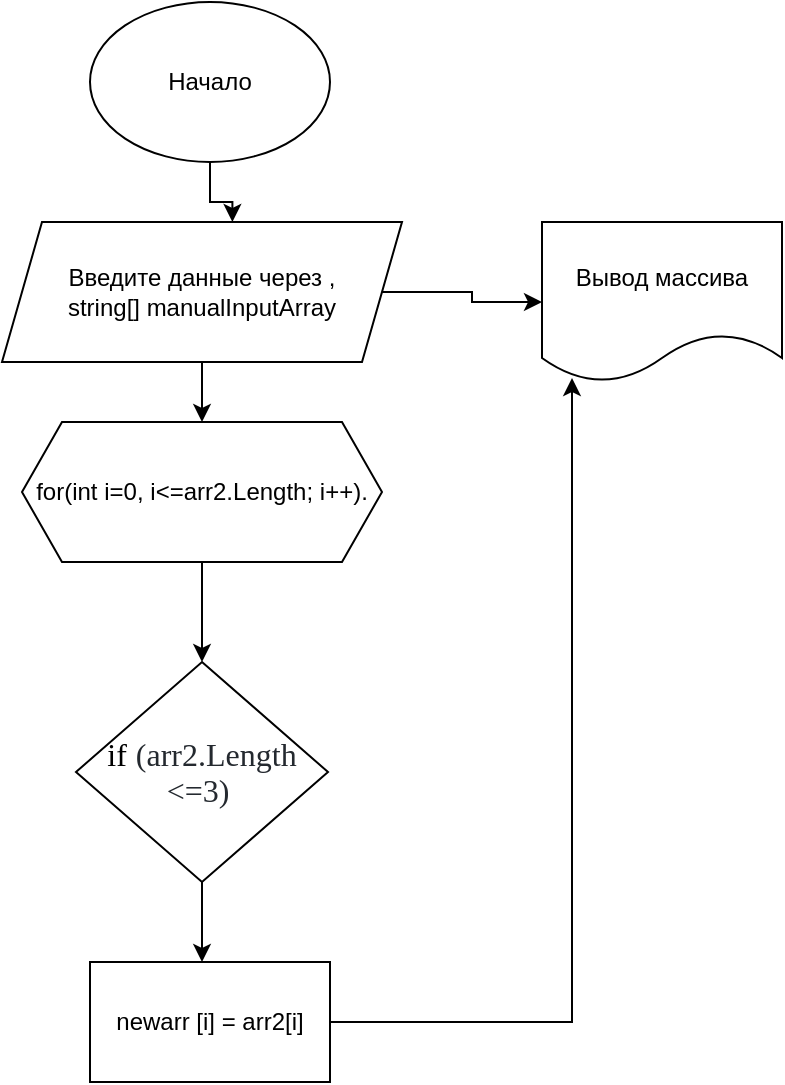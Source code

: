 <mxfile version="20.3.0" type="device"><diagram id="6ElNqqdTCRgTk1fCsA-P" name="Страница 1"><mxGraphModel dx="868" dy="553" grid="1" gridSize="10" guides="1" tooltips="1" connect="1" arrows="1" fold="1" page="1" pageScale="1" pageWidth="827" pageHeight="1169" math="0" shadow="0"><root><mxCell id="0"/><mxCell id="1" parent="0"/><mxCell id="O0G2zagFJGJqKG8frO_Y-20" style="edgeStyle=orthogonalEdgeStyle;rounded=0;orthogonalLoop=1;jettySize=auto;html=1;entryX=0.576;entryY=0;entryDx=0;entryDy=0;entryPerimeter=0;" edge="1" parent="1" source="O0G2zagFJGJqKG8frO_Y-1" target="O0G2zagFJGJqKG8frO_Y-2"><mxGeometry relative="1" as="geometry"/></mxCell><mxCell id="O0G2zagFJGJqKG8frO_Y-1" value="Начало" style="ellipse;whiteSpace=wrap;html=1;" vertex="1" parent="1"><mxGeometry x="354" width="120" height="80" as="geometry"/></mxCell><mxCell id="O0G2zagFJGJqKG8frO_Y-15" style="edgeStyle=orthogonalEdgeStyle;rounded=0;orthogonalLoop=1;jettySize=auto;html=1;entryX=0.5;entryY=0;entryDx=0;entryDy=0;" edge="1" parent="1" source="O0G2zagFJGJqKG8frO_Y-2" target="O0G2zagFJGJqKG8frO_Y-4"><mxGeometry relative="1" as="geometry"/></mxCell><mxCell id="O0G2zagFJGJqKG8frO_Y-22" value="" style="edgeStyle=orthogonalEdgeStyle;rounded=0;orthogonalLoop=1;jettySize=auto;html=1;" edge="1" parent="1" source="O0G2zagFJGJqKG8frO_Y-2" target="O0G2zagFJGJqKG8frO_Y-21"><mxGeometry relative="1" as="geometry"/></mxCell><mxCell id="O0G2zagFJGJqKG8frO_Y-2" value="Введите данные через ,&lt;br&gt;string[] manualInputArray" style="shape=parallelogram;perimeter=parallelogramPerimeter;whiteSpace=wrap;html=1;fixedSize=1;" vertex="1" parent="1"><mxGeometry x="310" y="110" width="200" height="70" as="geometry"/></mxCell><mxCell id="O0G2zagFJGJqKG8frO_Y-11" style="edgeStyle=orthogonalEdgeStyle;rounded=0;orthogonalLoop=1;jettySize=auto;html=1;entryX=0.5;entryY=0;entryDx=0;entryDy=0;" edge="1" parent="1" source="O0G2zagFJGJqKG8frO_Y-4" target="O0G2zagFJGJqKG8frO_Y-5"><mxGeometry relative="1" as="geometry"/></mxCell><mxCell id="O0G2zagFJGJqKG8frO_Y-4" value="for(&lt;span lang=&quot;EN-US&quot;&gt;int&lt;/span&gt;&lt;span lang=&quot;EN-US&quot;&gt;&amp;nbsp;&lt;/span&gt;&lt;span lang=&quot;EN-US&quot;&gt;i&lt;/span&gt;=0,&amp;nbsp;&lt;span lang=&quot;EN-US&quot;&gt;i&lt;/span&gt;&amp;lt;=&lt;span lang=&quot;EN-US&quot;&gt;arr&lt;/span&gt;2.&lt;span lang=&quot;EN-US&quot;&gt;Length&lt;/span&gt;;&amp;nbsp;&lt;span lang=&quot;EN-US&quot;&gt;i&lt;/span&gt;++)." style="shape=hexagon;perimeter=hexagonPerimeter2;whiteSpace=wrap;html=1;fixedSize=1;" vertex="1" parent="1"><mxGeometry x="320" y="210" width="180" height="70" as="geometry"/></mxCell><mxCell id="O0G2zagFJGJqKG8frO_Y-16" style="edgeStyle=orthogonalEdgeStyle;rounded=0;orthogonalLoop=1;jettySize=auto;html=1;entryX=0.5;entryY=0;entryDx=0;entryDy=0;" edge="1" parent="1" source="O0G2zagFJGJqKG8frO_Y-5"><mxGeometry relative="1" as="geometry"><mxPoint x="410" y="480" as="targetPoint"/></mxGeometry></mxCell><mxCell id="O0G2zagFJGJqKG8frO_Y-5" value="&lt;span style=&quot;font-size:12.0pt;line-height:&lt;br/&gt;107%;font-family:&amp;quot;Times New Roman&amp;quot;,serif;mso-fareast-font-family:&amp;quot;Times New Roman&amp;quot;;&lt;br/&gt;color:#24292F;mso-ansi-language:EN-US;mso-fareast-language:RU;mso-bidi-language:&lt;br/&gt;AR-SA&quot; lang=&quot;EN-US&quot;&gt;if&lt;/span&gt;&lt;span style=&quot;font-size:12.0pt;line-height:107%;&lt;br/&gt;font-family:&amp;quot;Times New Roman&amp;quot;,serif;mso-fareast-font-family:&amp;quot;Times New Roman&amp;quot;;&lt;br/&gt;color:#24292F;mso-ansi-language:RU;mso-fareast-language:RU;mso-bidi-language:&lt;br/&gt;AR-SA&quot; lang=&quot;EN-US&quot;&gt; &lt;/span&gt;&lt;span style=&quot;font-size:12.0pt;line-height:107%;font-family:&amp;quot;Times New Roman&amp;quot;,serif;&lt;br/&gt;mso-fareast-font-family:&amp;quot;Times New Roman&amp;quot;;color:#24292F;mso-ansi-language:RU;&lt;br/&gt;mso-fareast-language:RU;mso-bidi-language:AR-SA&quot;&gt;(&lt;/span&gt;&lt;span style=&quot;font-size:12.0pt;line-height:107%;font-family:&amp;quot;Times New Roman&amp;quot;,serif;&lt;br/&gt;mso-fareast-font-family:&amp;quot;Times New Roman&amp;quot;;color:#24292F;mso-ansi-language:EN-US;&lt;br/&gt;mso-fareast-language:RU;mso-bidi-language:AR-SA&quot; lang=&quot;EN-US&quot;&gt;arr&lt;/span&gt;&lt;span style=&quot;font-size:12.0pt;line-height:107%;font-family:&amp;quot;Times New Roman&amp;quot;,serif;&lt;br/&gt;mso-fareast-font-family:&amp;quot;Times New Roman&amp;quot;;color:#24292F;mso-ansi-language:RU;&lt;br/&gt;mso-fareast-language:RU;mso-bidi-language:AR-SA&quot;&gt;2.&lt;/span&gt;&lt;span style=&quot;font-size:12.0pt;line-height:107%;font-family:&amp;quot;Times New Roman&amp;quot;,serif;&lt;br/&gt;mso-fareast-font-family:&amp;quot;Times New Roman&amp;quot;;color:#24292F;mso-ansi-language:EN-US;&lt;br/&gt;mso-fareast-language:RU;mso-bidi-language:AR-SA&quot; lang=&quot;EN-US&quot;&gt;Length&lt;/span&gt;&lt;span style=&quot;font-size:12.0pt;line-height:107%;font-family:&amp;quot;Times New Roman&amp;quot;,serif;&lt;br/&gt;mso-fareast-font-family:&amp;quot;Times New Roman&amp;quot;;color:#24292F;mso-ansi-language:RU;&lt;br/&gt;mso-fareast-language:RU;mso-bidi-language:AR-SA&quot;&gt; &amp;lt;=3)&amp;nbsp;&lt;/span&gt;" style="rhombus;whiteSpace=wrap;html=1;" vertex="1" parent="1"><mxGeometry x="347" y="330" width="126" height="110" as="geometry"/></mxCell><mxCell id="O0G2zagFJGJqKG8frO_Y-18" style="edgeStyle=orthogonalEdgeStyle;rounded=0;orthogonalLoop=1;jettySize=auto;html=1;entryX=0.125;entryY=0.975;entryDx=0;entryDy=0;entryPerimeter=0;" edge="1" parent="1" target="O0G2zagFJGJqKG8frO_Y-21"><mxGeometry relative="1" as="geometry"><mxPoint x="470" y="500" as="sourcePoint"/><Array as="points"><mxPoint x="460" y="500"/><mxPoint x="460" y="510"/><mxPoint x="595" y="510"/></Array></mxGeometry></mxCell><mxCell id="O0G2zagFJGJqKG8frO_Y-21" value="Вывод массива" style="shape=document;whiteSpace=wrap;html=1;boundedLbl=1;" vertex="1" parent="1"><mxGeometry x="580" y="110" width="120" height="80" as="geometry"/></mxCell><mxCell id="O0G2zagFJGJqKG8frO_Y-23" value="newarr [i] = arr2[i]" style="rounded=0;whiteSpace=wrap;html=1;" vertex="1" parent="1"><mxGeometry x="354" y="480" width="120" height="60" as="geometry"/></mxCell></root></mxGraphModel></diagram></mxfile>